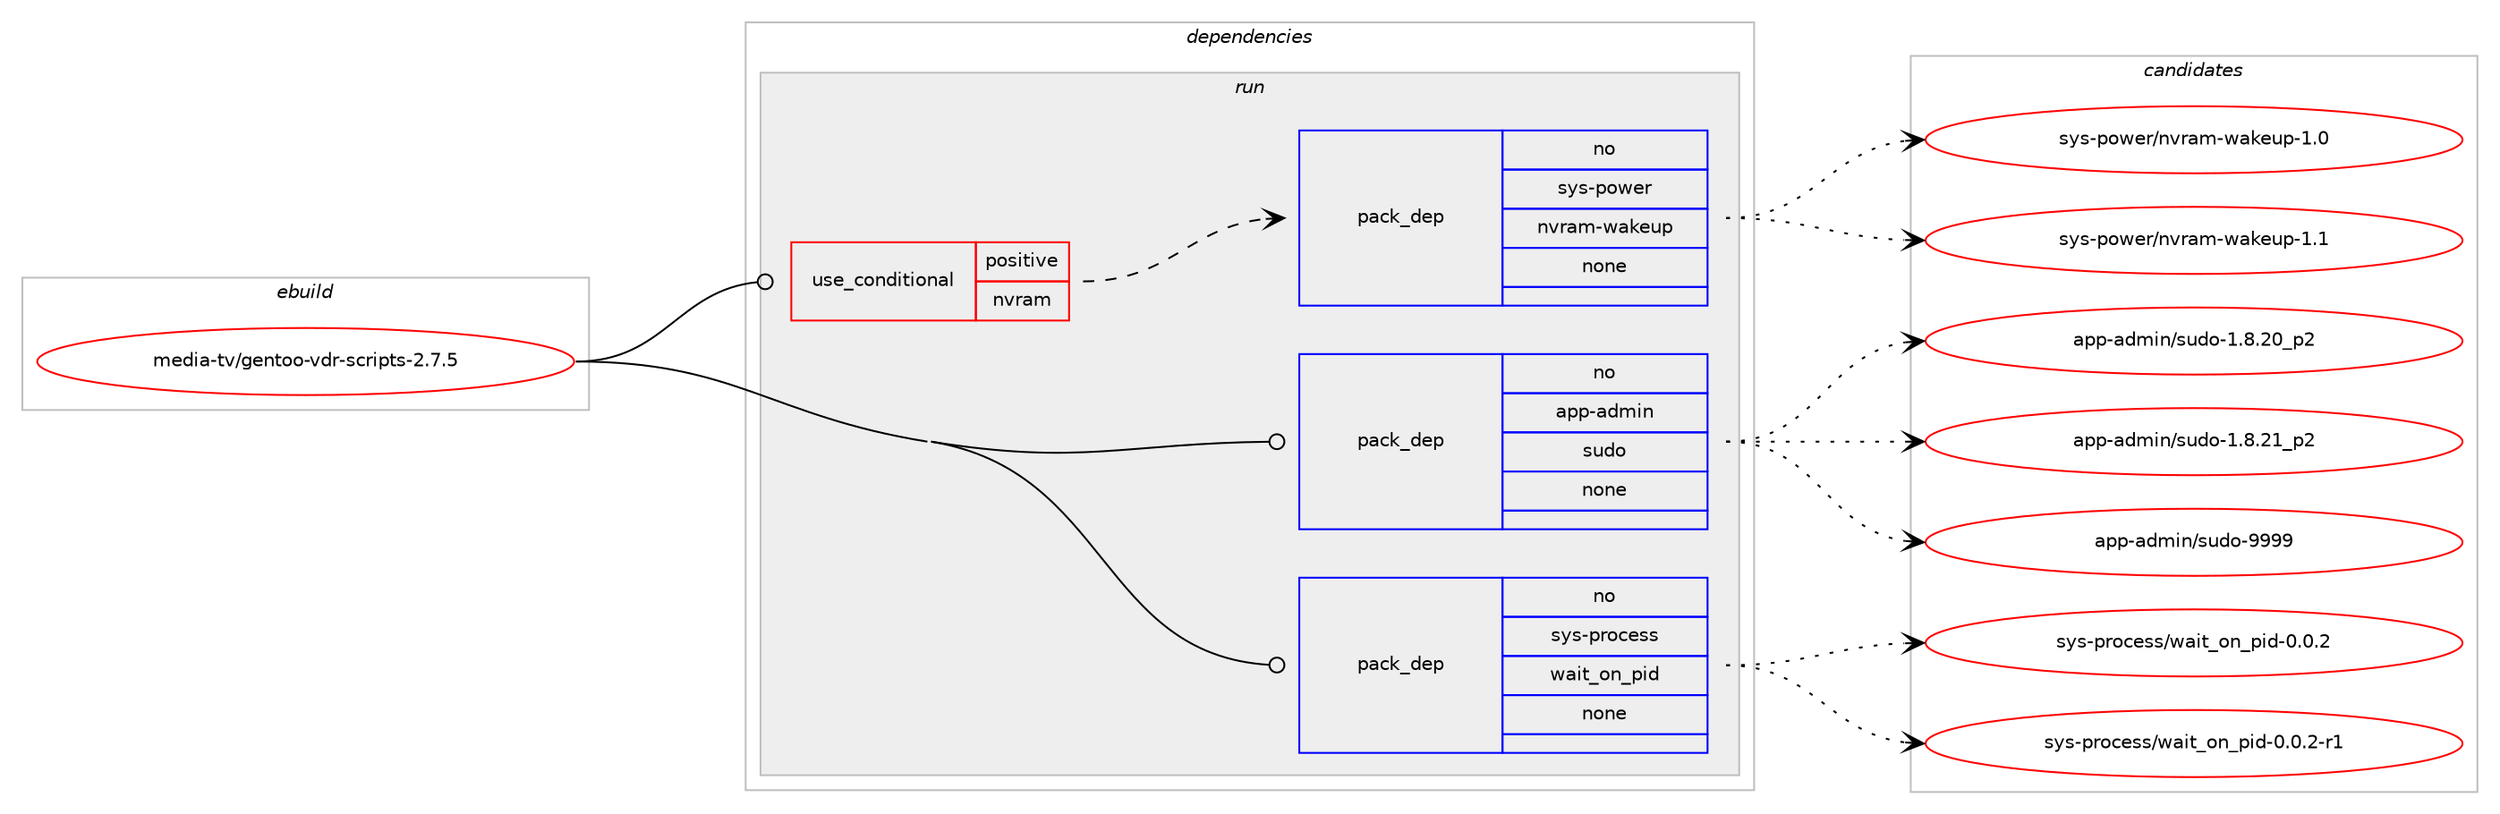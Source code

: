 digraph prolog {

# *************
# Graph options
# *************

newrank=true;
concentrate=true;
compound=true;
graph [rankdir=LR,fontname=Helvetica,fontsize=10,ranksep=1.5];#, ranksep=2.5, nodesep=0.2];
edge  [arrowhead=vee];
node  [fontname=Helvetica,fontsize=10];

# **********
# The ebuild
# **********

subgraph cluster_leftcol {
color=gray;
rank=same;
label=<<i>ebuild</i>>;
id [label="media-tv/gentoo-vdr-scripts-2.7.5", color=red, width=4, href="../media-tv/gentoo-vdr-scripts-2.7.5.svg"];
}

# ****************
# The dependencies
# ****************

subgraph cluster_midcol {
color=gray;
label=<<i>dependencies</i>>;
subgraph cluster_compile {
fillcolor="#eeeeee";
style=filled;
label=<<i>compile</i>>;
}
subgraph cluster_compileandrun {
fillcolor="#eeeeee";
style=filled;
label=<<i>compile and run</i>>;
}
subgraph cluster_run {
fillcolor="#eeeeee";
style=filled;
label=<<i>run</i>>;
subgraph cond95227 {
dependency388363 [label=<<TABLE BORDER="0" CELLBORDER="1" CELLSPACING="0" CELLPADDING="4"><TR><TD ROWSPAN="3" CELLPADDING="10">use_conditional</TD></TR><TR><TD>positive</TD></TR><TR><TD>nvram</TD></TR></TABLE>>, shape=none, color=red];
subgraph pack286833 {
dependency388364 [label=<<TABLE BORDER="0" CELLBORDER="1" CELLSPACING="0" CELLPADDING="4" WIDTH="220"><TR><TD ROWSPAN="6" CELLPADDING="30">pack_dep</TD></TR><TR><TD WIDTH="110">no</TD></TR><TR><TD>sys-power</TD></TR><TR><TD>nvram-wakeup</TD></TR><TR><TD>none</TD></TR><TR><TD></TD></TR></TABLE>>, shape=none, color=blue];
}
dependency388363:e -> dependency388364:w [weight=20,style="dashed",arrowhead="vee"];
}
id:e -> dependency388363:w [weight=20,style="solid",arrowhead="odot"];
subgraph pack286834 {
dependency388365 [label=<<TABLE BORDER="0" CELLBORDER="1" CELLSPACING="0" CELLPADDING="4" WIDTH="220"><TR><TD ROWSPAN="6" CELLPADDING="30">pack_dep</TD></TR><TR><TD WIDTH="110">no</TD></TR><TR><TD>app-admin</TD></TR><TR><TD>sudo</TD></TR><TR><TD>none</TD></TR><TR><TD></TD></TR></TABLE>>, shape=none, color=blue];
}
id:e -> dependency388365:w [weight=20,style="solid",arrowhead="odot"];
subgraph pack286835 {
dependency388366 [label=<<TABLE BORDER="0" CELLBORDER="1" CELLSPACING="0" CELLPADDING="4" WIDTH="220"><TR><TD ROWSPAN="6" CELLPADDING="30">pack_dep</TD></TR><TR><TD WIDTH="110">no</TD></TR><TR><TD>sys-process</TD></TR><TR><TD>wait_on_pid</TD></TR><TR><TD>none</TD></TR><TR><TD></TD></TR></TABLE>>, shape=none, color=blue];
}
id:e -> dependency388366:w [weight=20,style="solid",arrowhead="odot"];
}
}

# **************
# The candidates
# **************

subgraph cluster_choices {
rank=same;
color=gray;
label=<<i>candidates</i>>;

subgraph choice286833 {
color=black;
nodesep=1;
choice115121115451121111191011144711011811497109451199710710111711245494648 [label="sys-power/nvram-wakeup-1.0", color=red, width=4,href="../sys-power/nvram-wakeup-1.0.svg"];
choice115121115451121111191011144711011811497109451199710710111711245494649 [label="sys-power/nvram-wakeup-1.1", color=red, width=4,href="../sys-power/nvram-wakeup-1.1.svg"];
dependency388364:e -> choice115121115451121111191011144711011811497109451199710710111711245494648:w [style=dotted,weight="100"];
dependency388364:e -> choice115121115451121111191011144711011811497109451199710710111711245494649:w [style=dotted,weight="100"];
}
subgraph choice286834 {
color=black;
nodesep=1;
choice97112112459710010910511047115117100111454946564650489511250 [label="app-admin/sudo-1.8.20_p2", color=red, width=4,href="../app-admin/sudo-1.8.20_p2.svg"];
choice97112112459710010910511047115117100111454946564650499511250 [label="app-admin/sudo-1.8.21_p2", color=red, width=4,href="../app-admin/sudo-1.8.21_p2.svg"];
choice971121124597100109105110471151171001114557575757 [label="app-admin/sudo-9999", color=red, width=4,href="../app-admin/sudo-9999.svg"];
dependency388365:e -> choice97112112459710010910511047115117100111454946564650489511250:w [style=dotted,weight="100"];
dependency388365:e -> choice97112112459710010910511047115117100111454946564650499511250:w [style=dotted,weight="100"];
dependency388365:e -> choice971121124597100109105110471151171001114557575757:w [style=dotted,weight="100"];
}
subgraph choice286835 {
color=black;
nodesep=1;
choice115121115451121141119910111511547119971051169511111095112105100454846484650 [label="sys-process/wait_on_pid-0.0.2", color=red, width=4,href="../sys-process/wait_on_pid-0.0.2.svg"];
choice1151211154511211411199101115115471199710511695111110951121051004548464846504511449 [label="sys-process/wait_on_pid-0.0.2-r1", color=red, width=4,href="../sys-process/wait_on_pid-0.0.2-r1.svg"];
dependency388366:e -> choice115121115451121141119910111511547119971051169511111095112105100454846484650:w [style=dotted,weight="100"];
dependency388366:e -> choice1151211154511211411199101115115471199710511695111110951121051004548464846504511449:w [style=dotted,weight="100"];
}
}

}
